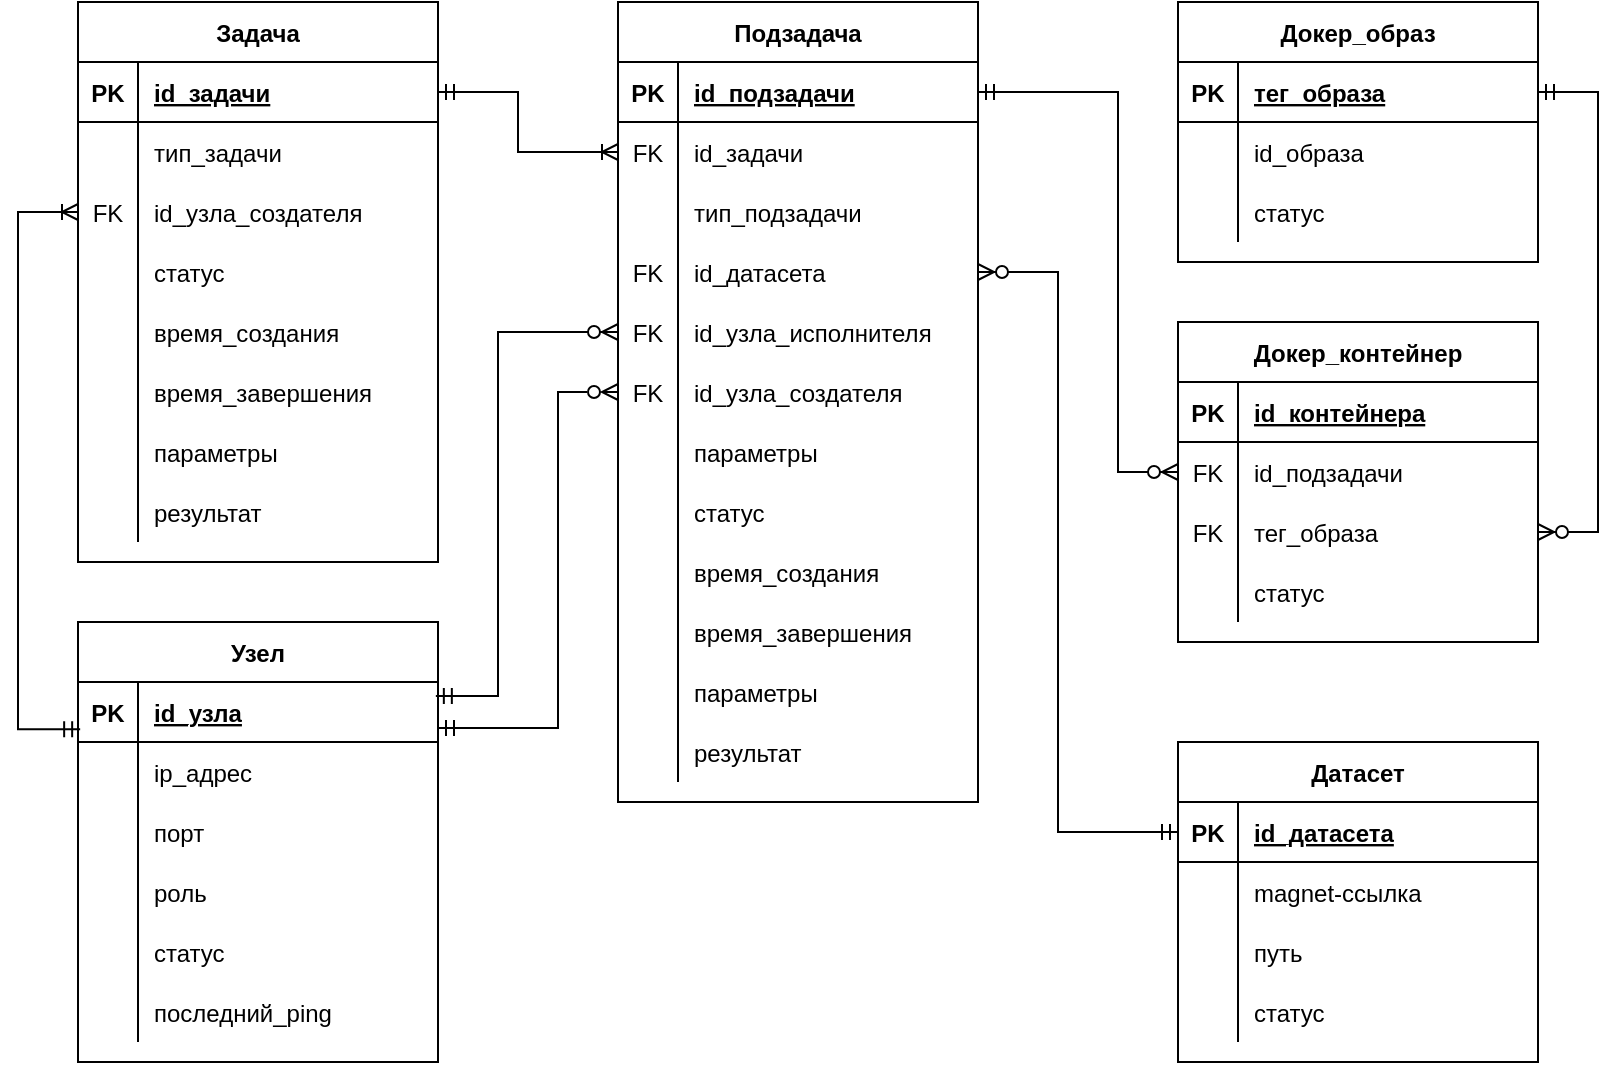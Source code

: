 <mxfile version="18.0.6" type="device"><diagram id="Etl2yePuDlM_IH69FK8l" name="Страница 1"><mxGraphModel dx="1422" dy="845" grid="1" gridSize="10" guides="1" tooltips="1" connect="1" arrows="1" fold="1" page="1" pageScale="1" pageWidth="1654" pageHeight="1169" math="0" shadow="0"><root><mxCell id="0"/><mxCell id="1" parent="0"/><mxCell id="RgbtaiSRuQxlP7nP5ENI-1" value="Узел" style="shape=table;startSize=30;container=1;collapsible=1;childLayout=tableLayout;fixedRows=1;rowLines=0;fontStyle=1;align=center;resizeLast=1;" parent="1" vertex="1"><mxGeometry x="480" y="590" width="180" height="220" as="geometry"/></mxCell><mxCell id="RgbtaiSRuQxlP7nP5ENI-2" value="" style="shape=tableRow;horizontal=0;startSize=0;swimlaneHead=0;swimlaneBody=0;fillColor=none;collapsible=0;dropTarget=0;points=[[0,0.5],[1,0.5]];portConstraint=eastwest;top=0;left=0;right=0;bottom=1;" parent="RgbtaiSRuQxlP7nP5ENI-1" vertex="1"><mxGeometry y="30" width="180" height="30" as="geometry"/></mxCell><mxCell id="RgbtaiSRuQxlP7nP5ENI-3" value="PK" style="shape=partialRectangle;connectable=0;fillColor=none;top=0;left=0;bottom=0;right=0;fontStyle=1;overflow=hidden;" parent="RgbtaiSRuQxlP7nP5ENI-2" vertex="1"><mxGeometry width="30" height="30" as="geometry"><mxRectangle width="30" height="30" as="alternateBounds"/></mxGeometry></mxCell><mxCell id="RgbtaiSRuQxlP7nP5ENI-4" value="id_узла" style="shape=partialRectangle;connectable=0;fillColor=none;top=0;left=0;bottom=0;right=0;align=left;spacingLeft=6;fontStyle=5;overflow=hidden;" parent="RgbtaiSRuQxlP7nP5ENI-2" vertex="1"><mxGeometry x="30" width="150" height="30" as="geometry"><mxRectangle width="150" height="30" as="alternateBounds"/></mxGeometry></mxCell><mxCell id="RgbtaiSRuQxlP7nP5ENI-5" value="" style="shape=tableRow;horizontal=0;startSize=0;swimlaneHead=0;swimlaneBody=0;fillColor=none;collapsible=0;dropTarget=0;points=[[0,0.5],[1,0.5]];portConstraint=eastwest;top=0;left=0;right=0;bottom=0;" parent="RgbtaiSRuQxlP7nP5ENI-1" vertex="1"><mxGeometry y="60" width="180" height="30" as="geometry"/></mxCell><mxCell id="RgbtaiSRuQxlP7nP5ENI-6" value="" style="shape=partialRectangle;connectable=0;fillColor=none;top=0;left=0;bottom=0;right=0;editable=1;overflow=hidden;" parent="RgbtaiSRuQxlP7nP5ENI-5" vertex="1"><mxGeometry width="30" height="30" as="geometry"><mxRectangle width="30" height="30" as="alternateBounds"/></mxGeometry></mxCell><mxCell id="RgbtaiSRuQxlP7nP5ENI-7" value="ip_адрес" style="shape=partialRectangle;connectable=0;fillColor=none;top=0;left=0;bottom=0;right=0;align=left;spacingLeft=6;overflow=hidden;" parent="RgbtaiSRuQxlP7nP5ENI-5" vertex="1"><mxGeometry x="30" width="150" height="30" as="geometry"><mxRectangle width="150" height="30" as="alternateBounds"/></mxGeometry></mxCell><mxCell id="zNVjyvvTTlFoxB76bScV-14" value="" style="shape=tableRow;horizontal=0;startSize=0;swimlaneHead=0;swimlaneBody=0;fillColor=none;collapsible=0;dropTarget=0;points=[[0,0.5],[1,0.5]];portConstraint=eastwest;top=0;left=0;right=0;bottom=0;" vertex="1" parent="RgbtaiSRuQxlP7nP5ENI-1"><mxGeometry y="90" width="180" height="30" as="geometry"/></mxCell><mxCell id="zNVjyvvTTlFoxB76bScV-15" value="" style="shape=partialRectangle;connectable=0;fillColor=none;top=0;left=0;bottom=0;right=0;editable=1;overflow=hidden;" vertex="1" parent="zNVjyvvTTlFoxB76bScV-14"><mxGeometry width="30" height="30" as="geometry"><mxRectangle width="30" height="30" as="alternateBounds"/></mxGeometry></mxCell><mxCell id="zNVjyvvTTlFoxB76bScV-16" value="порт" style="shape=partialRectangle;connectable=0;fillColor=none;top=0;left=0;bottom=0;right=0;align=left;spacingLeft=6;overflow=hidden;" vertex="1" parent="zNVjyvvTTlFoxB76bScV-14"><mxGeometry x="30" width="150" height="30" as="geometry"><mxRectangle width="150" height="30" as="alternateBounds"/></mxGeometry></mxCell><mxCell id="zNVjyvvTTlFoxB76bScV-17" value="" style="shape=tableRow;horizontal=0;startSize=0;swimlaneHead=0;swimlaneBody=0;fillColor=none;collapsible=0;dropTarget=0;points=[[0,0.5],[1,0.5]];portConstraint=eastwest;top=0;left=0;right=0;bottom=0;" vertex="1" parent="RgbtaiSRuQxlP7nP5ENI-1"><mxGeometry y="120" width="180" height="30" as="geometry"/></mxCell><mxCell id="zNVjyvvTTlFoxB76bScV-18" value="" style="shape=partialRectangle;connectable=0;fillColor=none;top=0;left=0;bottom=0;right=0;editable=1;overflow=hidden;" vertex="1" parent="zNVjyvvTTlFoxB76bScV-17"><mxGeometry width="30" height="30" as="geometry"><mxRectangle width="30" height="30" as="alternateBounds"/></mxGeometry></mxCell><mxCell id="zNVjyvvTTlFoxB76bScV-19" value="роль" style="shape=partialRectangle;connectable=0;fillColor=none;top=0;left=0;bottom=0;right=0;align=left;spacingLeft=6;overflow=hidden;" vertex="1" parent="zNVjyvvTTlFoxB76bScV-17"><mxGeometry x="30" width="150" height="30" as="geometry"><mxRectangle width="150" height="30" as="alternateBounds"/></mxGeometry></mxCell><mxCell id="RgbtaiSRuQxlP7nP5ENI-11" value="" style="shape=tableRow;horizontal=0;startSize=0;swimlaneHead=0;swimlaneBody=0;fillColor=none;collapsible=0;dropTarget=0;points=[[0,0.5],[1,0.5]];portConstraint=eastwest;top=0;left=0;right=0;bottom=0;" parent="RgbtaiSRuQxlP7nP5ENI-1" vertex="1"><mxGeometry y="150" width="180" height="30" as="geometry"/></mxCell><mxCell id="RgbtaiSRuQxlP7nP5ENI-12" value="" style="shape=partialRectangle;connectable=0;fillColor=none;top=0;left=0;bottom=0;right=0;editable=1;overflow=hidden;" parent="RgbtaiSRuQxlP7nP5ENI-11" vertex="1"><mxGeometry width="30" height="30" as="geometry"><mxRectangle width="30" height="30" as="alternateBounds"/></mxGeometry></mxCell><mxCell id="RgbtaiSRuQxlP7nP5ENI-13" value="статус" style="shape=partialRectangle;connectable=0;fillColor=none;top=0;left=0;bottom=0;right=0;align=left;spacingLeft=6;overflow=hidden;" parent="RgbtaiSRuQxlP7nP5ENI-11" vertex="1"><mxGeometry x="30" width="150" height="30" as="geometry"><mxRectangle width="150" height="30" as="alternateBounds"/></mxGeometry></mxCell><mxCell id="RgbtaiSRuQxlP7nP5ENI-8" value="" style="shape=tableRow;horizontal=0;startSize=0;swimlaneHead=0;swimlaneBody=0;fillColor=none;collapsible=0;dropTarget=0;points=[[0,0.5],[1,0.5]];portConstraint=eastwest;top=0;left=0;right=0;bottom=0;" parent="RgbtaiSRuQxlP7nP5ENI-1" vertex="1"><mxGeometry y="180" width="180" height="30" as="geometry"/></mxCell><mxCell id="RgbtaiSRuQxlP7nP5ENI-9" value="" style="shape=partialRectangle;connectable=0;fillColor=none;top=0;left=0;bottom=0;right=0;editable=1;overflow=hidden;" parent="RgbtaiSRuQxlP7nP5ENI-8" vertex="1"><mxGeometry width="30" height="30" as="geometry"><mxRectangle width="30" height="30" as="alternateBounds"/></mxGeometry></mxCell><mxCell id="RgbtaiSRuQxlP7nP5ENI-10" value="последний_ping" style="shape=partialRectangle;connectable=0;fillColor=none;top=0;left=0;bottom=0;right=0;align=left;spacingLeft=6;overflow=hidden;" parent="RgbtaiSRuQxlP7nP5ENI-8" vertex="1"><mxGeometry x="30" width="150" height="30" as="geometry"><mxRectangle width="150" height="30" as="alternateBounds"/></mxGeometry></mxCell><mxCell id="RgbtaiSRuQxlP7nP5ENI-14" value="Задача" style="shape=table;startSize=30;container=1;collapsible=1;childLayout=tableLayout;fixedRows=1;rowLines=0;fontStyle=1;align=center;resizeLast=1;" parent="1" vertex="1"><mxGeometry x="480" y="280" width="180" height="280" as="geometry"/></mxCell><mxCell id="RgbtaiSRuQxlP7nP5ENI-15" value="" style="shape=tableRow;horizontal=0;startSize=0;swimlaneHead=0;swimlaneBody=0;fillColor=none;collapsible=0;dropTarget=0;points=[[0,0.5],[1,0.5]];portConstraint=eastwest;top=0;left=0;right=0;bottom=1;" parent="RgbtaiSRuQxlP7nP5ENI-14" vertex="1"><mxGeometry y="30" width="180" height="30" as="geometry"/></mxCell><mxCell id="RgbtaiSRuQxlP7nP5ENI-16" value="PK" style="shape=partialRectangle;connectable=0;fillColor=none;top=0;left=0;bottom=0;right=0;fontStyle=1;overflow=hidden;" parent="RgbtaiSRuQxlP7nP5ENI-15" vertex="1"><mxGeometry width="30" height="30" as="geometry"><mxRectangle width="30" height="30" as="alternateBounds"/></mxGeometry></mxCell><mxCell id="RgbtaiSRuQxlP7nP5ENI-17" value="id_задачи" style="shape=partialRectangle;connectable=0;fillColor=none;top=0;left=0;bottom=0;right=0;align=left;spacingLeft=6;fontStyle=5;overflow=hidden;" parent="RgbtaiSRuQxlP7nP5ENI-15" vertex="1"><mxGeometry x="30" width="150" height="30" as="geometry"><mxRectangle width="150" height="30" as="alternateBounds"/></mxGeometry></mxCell><mxCell id="RgbtaiSRuQxlP7nP5ENI-18" value="" style="shape=tableRow;horizontal=0;startSize=0;swimlaneHead=0;swimlaneBody=0;fillColor=none;collapsible=0;dropTarget=0;points=[[0,0.5],[1,0.5]];portConstraint=eastwest;top=0;left=0;right=0;bottom=0;" parent="RgbtaiSRuQxlP7nP5ENI-14" vertex="1"><mxGeometry y="60" width="180" height="30" as="geometry"/></mxCell><mxCell id="RgbtaiSRuQxlP7nP5ENI-19" value="" style="shape=partialRectangle;connectable=0;fillColor=none;top=0;left=0;bottom=0;right=0;editable=1;overflow=hidden;" parent="RgbtaiSRuQxlP7nP5ENI-18" vertex="1"><mxGeometry width="30" height="30" as="geometry"><mxRectangle width="30" height="30" as="alternateBounds"/></mxGeometry></mxCell><mxCell id="RgbtaiSRuQxlP7nP5ENI-20" value="тип_задачи" style="shape=partialRectangle;connectable=0;fillColor=none;top=0;left=0;bottom=0;right=0;align=left;spacingLeft=6;overflow=hidden;fontStyle=0" parent="RgbtaiSRuQxlP7nP5ENI-18" vertex="1"><mxGeometry x="30" width="150" height="30" as="geometry"><mxRectangle width="150" height="30" as="alternateBounds"/></mxGeometry></mxCell><mxCell id="zNVjyvvTTlFoxB76bScV-40" value="" style="shape=tableRow;horizontal=0;startSize=0;swimlaneHead=0;swimlaneBody=0;fillColor=none;collapsible=0;dropTarget=0;points=[[0,0.5],[1,0.5]];portConstraint=eastwest;top=0;left=0;right=0;bottom=0;" vertex="1" parent="RgbtaiSRuQxlP7nP5ENI-14"><mxGeometry y="90" width="180" height="30" as="geometry"/></mxCell><mxCell id="zNVjyvvTTlFoxB76bScV-41" value="FK" style="shape=partialRectangle;connectable=0;fillColor=none;top=0;left=0;bottom=0;right=0;editable=1;overflow=hidden;" vertex="1" parent="zNVjyvvTTlFoxB76bScV-40"><mxGeometry width="30" height="30" as="geometry"><mxRectangle width="30" height="30" as="alternateBounds"/></mxGeometry></mxCell><mxCell id="zNVjyvvTTlFoxB76bScV-42" value="id_узла_создателя" style="shape=partialRectangle;connectable=0;fillColor=none;top=0;left=0;bottom=0;right=0;align=left;spacingLeft=6;overflow=hidden;" vertex="1" parent="zNVjyvvTTlFoxB76bScV-40"><mxGeometry x="30" width="150" height="30" as="geometry"><mxRectangle width="150" height="30" as="alternateBounds"/></mxGeometry></mxCell><mxCell id="RgbtaiSRuQxlP7nP5ENI-24" value="" style="shape=tableRow;horizontal=0;startSize=0;swimlaneHead=0;swimlaneBody=0;fillColor=none;collapsible=0;dropTarget=0;points=[[0,0.5],[1,0.5]];portConstraint=eastwest;top=0;left=0;right=0;bottom=0;" parent="RgbtaiSRuQxlP7nP5ENI-14" vertex="1"><mxGeometry y="120" width="180" height="30" as="geometry"/></mxCell><mxCell id="RgbtaiSRuQxlP7nP5ENI-25" value="" style="shape=partialRectangle;connectable=0;fillColor=none;top=0;left=0;bottom=0;right=0;editable=1;overflow=hidden;" parent="RgbtaiSRuQxlP7nP5ENI-24" vertex="1"><mxGeometry width="30" height="30" as="geometry"><mxRectangle width="30" height="30" as="alternateBounds"/></mxGeometry></mxCell><mxCell id="RgbtaiSRuQxlP7nP5ENI-26" value="статус" style="shape=partialRectangle;connectable=0;fillColor=none;top=0;left=0;bottom=0;right=0;align=left;spacingLeft=6;overflow=hidden;" parent="RgbtaiSRuQxlP7nP5ENI-24" vertex="1"><mxGeometry x="30" width="150" height="30" as="geometry"><mxRectangle width="150" height="30" as="alternateBounds"/></mxGeometry></mxCell><mxCell id="zNVjyvvTTlFoxB76bScV-47" value="" style="shape=tableRow;horizontal=0;startSize=0;swimlaneHead=0;swimlaneBody=0;fillColor=none;collapsible=0;dropTarget=0;points=[[0,0.5],[1,0.5]];portConstraint=eastwest;top=0;left=0;right=0;bottom=0;" vertex="1" parent="RgbtaiSRuQxlP7nP5ENI-14"><mxGeometry y="150" width="180" height="30" as="geometry"/></mxCell><mxCell id="zNVjyvvTTlFoxB76bScV-48" value="" style="shape=partialRectangle;connectable=0;fillColor=none;top=0;left=0;bottom=0;right=0;editable=1;overflow=hidden;" vertex="1" parent="zNVjyvvTTlFoxB76bScV-47"><mxGeometry width="30" height="30" as="geometry"><mxRectangle width="30" height="30" as="alternateBounds"/></mxGeometry></mxCell><mxCell id="zNVjyvvTTlFoxB76bScV-49" value="время_создания" style="shape=partialRectangle;connectable=0;fillColor=none;top=0;left=0;bottom=0;right=0;align=left;spacingLeft=6;overflow=hidden;" vertex="1" parent="zNVjyvvTTlFoxB76bScV-47"><mxGeometry x="30" width="150" height="30" as="geometry"><mxRectangle width="150" height="30" as="alternateBounds"/></mxGeometry></mxCell><mxCell id="zNVjyvvTTlFoxB76bScV-50" value="" style="shape=tableRow;horizontal=0;startSize=0;swimlaneHead=0;swimlaneBody=0;fillColor=none;collapsible=0;dropTarget=0;points=[[0,0.5],[1,0.5]];portConstraint=eastwest;top=0;left=0;right=0;bottom=0;" vertex="1" parent="RgbtaiSRuQxlP7nP5ENI-14"><mxGeometry y="180" width="180" height="30" as="geometry"/></mxCell><mxCell id="zNVjyvvTTlFoxB76bScV-51" value="" style="shape=partialRectangle;connectable=0;fillColor=none;top=0;left=0;bottom=0;right=0;editable=1;overflow=hidden;" vertex="1" parent="zNVjyvvTTlFoxB76bScV-50"><mxGeometry width="30" height="30" as="geometry"><mxRectangle width="30" height="30" as="alternateBounds"/></mxGeometry></mxCell><mxCell id="zNVjyvvTTlFoxB76bScV-52" value="время_завершения" style="shape=partialRectangle;connectable=0;fillColor=none;top=0;left=0;bottom=0;right=0;align=left;spacingLeft=6;overflow=hidden;" vertex="1" parent="zNVjyvvTTlFoxB76bScV-50"><mxGeometry x="30" width="150" height="30" as="geometry"><mxRectangle width="150" height="30" as="alternateBounds"/></mxGeometry></mxCell><mxCell id="RgbtaiSRuQxlP7nP5ENI-21" value="" style="shape=tableRow;horizontal=0;startSize=0;swimlaneHead=0;swimlaneBody=0;fillColor=none;collapsible=0;dropTarget=0;points=[[0,0.5],[1,0.5]];portConstraint=eastwest;top=0;left=0;right=0;bottom=0;" parent="RgbtaiSRuQxlP7nP5ENI-14" vertex="1"><mxGeometry y="210" width="180" height="30" as="geometry"/></mxCell><mxCell id="RgbtaiSRuQxlP7nP5ENI-22" value="" style="shape=partialRectangle;connectable=0;fillColor=none;top=0;left=0;bottom=0;right=0;editable=1;overflow=hidden;" parent="RgbtaiSRuQxlP7nP5ENI-21" vertex="1"><mxGeometry width="30" height="30" as="geometry"><mxRectangle width="30" height="30" as="alternateBounds"/></mxGeometry></mxCell><mxCell id="RgbtaiSRuQxlP7nP5ENI-23" value="параметры" style="shape=partialRectangle;connectable=0;fillColor=none;top=0;left=0;bottom=0;right=0;align=left;spacingLeft=6;overflow=hidden;" parent="RgbtaiSRuQxlP7nP5ENI-21" vertex="1"><mxGeometry x="30" width="150" height="30" as="geometry"><mxRectangle width="150" height="30" as="alternateBounds"/></mxGeometry></mxCell><mxCell id="zNVjyvvTTlFoxB76bScV-44" value="" style="shape=tableRow;horizontal=0;startSize=0;swimlaneHead=0;swimlaneBody=0;fillColor=none;collapsible=0;dropTarget=0;points=[[0,0.5],[1,0.5]];portConstraint=eastwest;top=0;left=0;right=0;bottom=0;" vertex="1" parent="RgbtaiSRuQxlP7nP5ENI-14"><mxGeometry y="240" width="180" height="30" as="geometry"/></mxCell><mxCell id="zNVjyvvTTlFoxB76bScV-45" value="" style="shape=partialRectangle;connectable=0;fillColor=none;top=0;left=0;bottom=0;right=0;editable=1;overflow=hidden;" vertex="1" parent="zNVjyvvTTlFoxB76bScV-44"><mxGeometry width="30" height="30" as="geometry"><mxRectangle width="30" height="30" as="alternateBounds"/></mxGeometry></mxCell><mxCell id="zNVjyvvTTlFoxB76bScV-46" value="результат" style="shape=partialRectangle;connectable=0;fillColor=none;top=0;left=0;bottom=0;right=0;align=left;spacingLeft=6;overflow=hidden;" vertex="1" parent="zNVjyvvTTlFoxB76bScV-44"><mxGeometry x="30" width="150" height="30" as="geometry"><mxRectangle width="150" height="30" as="alternateBounds"/></mxGeometry></mxCell><mxCell id="RgbtaiSRuQxlP7nP5ENI-27" value="Подзадача" style="shape=table;startSize=30;container=1;collapsible=1;childLayout=tableLayout;fixedRows=1;rowLines=0;fontStyle=1;align=center;resizeLast=1;" parent="1" vertex="1"><mxGeometry x="750" y="280" width="180" height="400" as="geometry"/></mxCell><mxCell id="RgbtaiSRuQxlP7nP5ENI-28" value="" style="shape=tableRow;horizontal=0;startSize=0;swimlaneHead=0;swimlaneBody=0;fillColor=none;collapsible=0;dropTarget=0;points=[[0,0.5],[1,0.5]];portConstraint=eastwest;top=0;left=0;right=0;bottom=1;" parent="RgbtaiSRuQxlP7nP5ENI-27" vertex="1"><mxGeometry y="30" width="180" height="30" as="geometry"/></mxCell><mxCell id="RgbtaiSRuQxlP7nP5ENI-29" value="PK" style="shape=partialRectangle;connectable=0;fillColor=none;top=0;left=0;bottom=0;right=0;fontStyle=1;overflow=hidden;" parent="RgbtaiSRuQxlP7nP5ENI-28" vertex="1"><mxGeometry width="30" height="30" as="geometry"><mxRectangle width="30" height="30" as="alternateBounds"/></mxGeometry></mxCell><mxCell id="RgbtaiSRuQxlP7nP5ENI-30" value="id_подзадачи" style="shape=partialRectangle;connectable=0;fillColor=none;top=0;left=0;bottom=0;right=0;align=left;spacingLeft=6;fontStyle=5;overflow=hidden;" parent="RgbtaiSRuQxlP7nP5ENI-28" vertex="1"><mxGeometry x="30" width="150" height="30" as="geometry"><mxRectangle width="150" height="30" as="alternateBounds"/></mxGeometry></mxCell><mxCell id="RgbtaiSRuQxlP7nP5ENI-31" value="" style="shape=tableRow;horizontal=0;startSize=0;swimlaneHead=0;swimlaneBody=0;fillColor=none;collapsible=0;dropTarget=0;points=[[0,0.5],[1,0.5]];portConstraint=eastwest;top=0;left=0;right=0;bottom=0;" parent="RgbtaiSRuQxlP7nP5ENI-27" vertex="1"><mxGeometry y="60" width="180" height="30" as="geometry"/></mxCell><mxCell id="RgbtaiSRuQxlP7nP5ENI-32" value="FK" style="shape=partialRectangle;connectable=0;fillColor=none;top=0;left=0;bottom=0;right=0;editable=1;overflow=hidden;" parent="RgbtaiSRuQxlP7nP5ENI-31" vertex="1"><mxGeometry width="30" height="30" as="geometry"><mxRectangle width="30" height="30" as="alternateBounds"/></mxGeometry></mxCell><mxCell id="RgbtaiSRuQxlP7nP5ENI-33" value="id_задачи" style="shape=partialRectangle;connectable=0;fillColor=none;top=0;left=0;bottom=0;right=0;align=left;spacingLeft=6;overflow=hidden;" parent="RgbtaiSRuQxlP7nP5ENI-31" vertex="1"><mxGeometry x="30" width="150" height="30" as="geometry"><mxRectangle width="150" height="30" as="alternateBounds"/></mxGeometry></mxCell><mxCell id="RgbtaiSRuQxlP7nP5ENI-104" value="" style="shape=tableRow;horizontal=0;startSize=0;swimlaneHead=0;swimlaneBody=0;fillColor=none;collapsible=0;dropTarget=0;points=[[0,0.5],[1,0.5]];portConstraint=eastwest;top=0;left=0;right=0;bottom=0;" parent="RgbtaiSRuQxlP7nP5ENI-27" vertex="1"><mxGeometry y="90" width="180" height="30" as="geometry"/></mxCell><mxCell id="RgbtaiSRuQxlP7nP5ENI-105" value="" style="shape=partialRectangle;connectable=0;fillColor=none;top=0;left=0;bottom=0;right=0;editable=1;overflow=hidden;" parent="RgbtaiSRuQxlP7nP5ENI-104" vertex="1"><mxGeometry width="30" height="30" as="geometry"><mxRectangle width="30" height="30" as="alternateBounds"/></mxGeometry></mxCell><mxCell id="RgbtaiSRuQxlP7nP5ENI-106" value="тип_подзадачи" style="shape=partialRectangle;connectable=0;fillColor=none;top=0;left=0;bottom=0;right=0;align=left;spacingLeft=6;overflow=hidden;" parent="RgbtaiSRuQxlP7nP5ENI-104" vertex="1"><mxGeometry x="30" width="150" height="30" as="geometry"><mxRectangle width="150" height="30" as="alternateBounds"/></mxGeometry></mxCell><mxCell id="zNVjyvvTTlFoxB76bScV-36" value="" style="shape=tableRow;horizontal=0;startSize=0;swimlaneHead=0;swimlaneBody=0;fillColor=none;collapsible=0;dropTarget=0;points=[[0,0.5],[1,0.5]];portConstraint=eastwest;top=0;left=0;right=0;bottom=0;" vertex="1" parent="RgbtaiSRuQxlP7nP5ENI-27"><mxGeometry y="120" width="180" height="30" as="geometry"/></mxCell><mxCell id="zNVjyvvTTlFoxB76bScV-37" value="FK" style="shape=partialRectangle;connectable=0;fillColor=none;top=0;left=0;bottom=0;right=0;editable=1;overflow=hidden;" vertex="1" parent="zNVjyvvTTlFoxB76bScV-36"><mxGeometry width="30" height="30" as="geometry"><mxRectangle width="30" height="30" as="alternateBounds"/></mxGeometry></mxCell><mxCell id="zNVjyvvTTlFoxB76bScV-38" value="id_датасета" style="shape=partialRectangle;connectable=0;fillColor=none;top=0;left=0;bottom=0;right=0;align=left;spacingLeft=6;overflow=hidden;" vertex="1" parent="zNVjyvvTTlFoxB76bScV-36"><mxGeometry x="30" width="150" height="30" as="geometry"><mxRectangle width="150" height="30" as="alternateBounds"/></mxGeometry></mxCell><mxCell id="RgbtaiSRuQxlP7nP5ENI-34" value="" style="shape=tableRow;horizontal=0;startSize=0;swimlaneHead=0;swimlaneBody=0;fillColor=none;collapsible=0;dropTarget=0;points=[[0,0.5],[1,0.5]];portConstraint=eastwest;top=0;left=0;right=0;bottom=0;" parent="RgbtaiSRuQxlP7nP5ENI-27" vertex="1"><mxGeometry y="150" width="180" height="30" as="geometry"/></mxCell><mxCell id="RgbtaiSRuQxlP7nP5ENI-35" value="FK" style="shape=partialRectangle;connectable=0;fillColor=none;top=0;left=0;bottom=0;right=0;editable=1;overflow=hidden;" parent="RgbtaiSRuQxlP7nP5ENI-34" vertex="1"><mxGeometry width="30" height="30" as="geometry"><mxRectangle width="30" height="30" as="alternateBounds"/></mxGeometry></mxCell><mxCell id="RgbtaiSRuQxlP7nP5ENI-36" value="id_узла_исполнителя" style="shape=partialRectangle;connectable=0;fillColor=none;top=0;left=0;bottom=0;right=0;align=left;spacingLeft=6;overflow=hidden;" parent="RgbtaiSRuQxlP7nP5ENI-34" vertex="1"><mxGeometry x="30" width="150" height="30" as="geometry"><mxRectangle width="150" height="30" as="alternateBounds"/></mxGeometry></mxCell><mxCell id="zNVjyvvTTlFoxB76bScV-20" value="" style="shape=tableRow;horizontal=0;startSize=0;swimlaneHead=0;swimlaneBody=0;fillColor=none;collapsible=0;dropTarget=0;points=[[0,0.5],[1,0.5]];portConstraint=eastwest;top=0;left=0;right=0;bottom=0;" vertex="1" parent="RgbtaiSRuQxlP7nP5ENI-27"><mxGeometry y="180" width="180" height="30" as="geometry"/></mxCell><mxCell id="zNVjyvvTTlFoxB76bScV-21" value="FK" style="shape=partialRectangle;connectable=0;fillColor=none;top=0;left=0;bottom=0;right=0;editable=1;overflow=hidden;" vertex="1" parent="zNVjyvvTTlFoxB76bScV-20"><mxGeometry width="30" height="30" as="geometry"><mxRectangle width="30" height="30" as="alternateBounds"/></mxGeometry></mxCell><mxCell id="zNVjyvvTTlFoxB76bScV-22" value="id_узла_создателя" style="shape=partialRectangle;connectable=0;fillColor=none;top=0;left=0;bottom=0;right=0;align=left;spacingLeft=6;overflow=hidden;" vertex="1" parent="zNVjyvvTTlFoxB76bScV-20"><mxGeometry x="30" width="150" height="30" as="geometry"><mxRectangle width="150" height="30" as="alternateBounds"/></mxGeometry></mxCell><mxCell id="RgbtaiSRuQxlP7nP5ENI-37" value="" style="shape=tableRow;horizontal=0;startSize=0;swimlaneHead=0;swimlaneBody=0;fillColor=none;collapsible=0;dropTarget=0;points=[[0,0.5],[1,0.5]];portConstraint=eastwest;top=0;left=0;right=0;bottom=0;" parent="RgbtaiSRuQxlP7nP5ENI-27" vertex="1"><mxGeometry y="210" width="180" height="30" as="geometry"/></mxCell><mxCell id="RgbtaiSRuQxlP7nP5ENI-38" value="" style="shape=partialRectangle;connectable=0;fillColor=none;top=0;left=0;bottom=0;right=0;editable=1;overflow=hidden;" parent="RgbtaiSRuQxlP7nP5ENI-37" vertex="1"><mxGeometry width="30" height="30" as="geometry"><mxRectangle width="30" height="30" as="alternateBounds"/></mxGeometry></mxCell><mxCell id="RgbtaiSRuQxlP7nP5ENI-39" value="параметры" style="shape=partialRectangle;connectable=0;fillColor=none;top=0;left=0;bottom=0;right=0;align=left;spacingLeft=6;overflow=hidden;" parent="RgbtaiSRuQxlP7nP5ENI-37" vertex="1"><mxGeometry x="30" width="150" height="30" as="geometry"><mxRectangle width="150" height="30" as="alternateBounds"/></mxGeometry></mxCell><mxCell id="RgbtaiSRuQxlP7nP5ENI-40" value="" style="shape=tableRow;horizontal=0;startSize=0;swimlaneHead=0;swimlaneBody=0;fillColor=none;collapsible=0;dropTarget=0;points=[[0,0.5],[1,0.5]];portConstraint=eastwest;top=0;left=0;right=0;bottom=0;" parent="RgbtaiSRuQxlP7nP5ENI-27" vertex="1"><mxGeometry y="240" width="180" height="30" as="geometry"/></mxCell><mxCell id="RgbtaiSRuQxlP7nP5ENI-41" value="" style="shape=partialRectangle;connectable=0;fillColor=none;top=0;left=0;bottom=0;right=0;editable=1;overflow=hidden;" parent="RgbtaiSRuQxlP7nP5ENI-40" vertex="1"><mxGeometry width="30" height="30" as="geometry"><mxRectangle width="30" height="30" as="alternateBounds"/></mxGeometry></mxCell><mxCell id="RgbtaiSRuQxlP7nP5ENI-42" value="статус" style="shape=partialRectangle;connectable=0;fillColor=none;top=0;left=0;bottom=0;right=0;align=left;spacingLeft=6;overflow=hidden;" parent="RgbtaiSRuQxlP7nP5ENI-40" vertex="1"><mxGeometry x="30" width="150" height="30" as="geometry"><mxRectangle width="150" height="30" as="alternateBounds"/></mxGeometry></mxCell><mxCell id="zNVjyvvTTlFoxB76bScV-23" value="" style="shape=tableRow;horizontal=0;startSize=0;swimlaneHead=0;swimlaneBody=0;fillColor=none;collapsible=0;dropTarget=0;points=[[0,0.5],[1,0.5]];portConstraint=eastwest;top=0;left=0;right=0;bottom=0;" vertex="1" parent="RgbtaiSRuQxlP7nP5ENI-27"><mxGeometry y="270" width="180" height="30" as="geometry"/></mxCell><mxCell id="zNVjyvvTTlFoxB76bScV-24" value="" style="shape=partialRectangle;connectable=0;fillColor=none;top=0;left=0;bottom=0;right=0;editable=1;overflow=hidden;" vertex="1" parent="zNVjyvvTTlFoxB76bScV-23"><mxGeometry width="30" height="30" as="geometry"><mxRectangle width="30" height="30" as="alternateBounds"/></mxGeometry></mxCell><mxCell id="zNVjyvvTTlFoxB76bScV-25" value="время_создания" style="shape=partialRectangle;connectable=0;fillColor=none;top=0;left=0;bottom=0;right=0;align=left;spacingLeft=6;overflow=hidden;" vertex="1" parent="zNVjyvvTTlFoxB76bScV-23"><mxGeometry x="30" width="150" height="30" as="geometry"><mxRectangle width="150" height="30" as="alternateBounds"/></mxGeometry></mxCell><mxCell id="zNVjyvvTTlFoxB76bScV-26" value="" style="shape=tableRow;horizontal=0;startSize=0;swimlaneHead=0;swimlaneBody=0;fillColor=none;collapsible=0;dropTarget=0;points=[[0,0.5],[1,0.5]];portConstraint=eastwest;top=0;left=0;right=0;bottom=0;" vertex="1" parent="RgbtaiSRuQxlP7nP5ENI-27"><mxGeometry y="300" width="180" height="30" as="geometry"/></mxCell><mxCell id="zNVjyvvTTlFoxB76bScV-27" value="" style="shape=partialRectangle;connectable=0;fillColor=none;top=0;left=0;bottom=0;right=0;editable=1;overflow=hidden;" vertex="1" parent="zNVjyvvTTlFoxB76bScV-26"><mxGeometry width="30" height="30" as="geometry"><mxRectangle width="30" height="30" as="alternateBounds"/></mxGeometry></mxCell><mxCell id="zNVjyvvTTlFoxB76bScV-28" value="время_завершения" style="shape=partialRectangle;connectable=0;fillColor=none;top=0;left=0;bottom=0;right=0;align=left;spacingLeft=6;overflow=hidden;" vertex="1" parent="zNVjyvvTTlFoxB76bScV-26"><mxGeometry x="30" width="150" height="30" as="geometry"><mxRectangle width="150" height="30" as="alternateBounds"/></mxGeometry></mxCell><mxCell id="zNVjyvvTTlFoxB76bScV-29" value="" style="shape=tableRow;horizontal=0;startSize=0;swimlaneHead=0;swimlaneBody=0;fillColor=none;collapsible=0;dropTarget=0;points=[[0,0.5],[1,0.5]];portConstraint=eastwest;top=0;left=0;right=0;bottom=0;" vertex="1" parent="RgbtaiSRuQxlP7nP5ENI-27"><mxGeometry y="330" width="180" height="30" as="geometry"/></mxCell><mxCell id="zNVjyvvTTlFoxB76bScV-30" value="" style="shape=partialRectangle;connectable=0;fillColor=none;top=0;left=0;bottom=0;right=0;editable=1;overflow=hidden;" vertex="1" parent="zNVjyvvTTlFoxB76bScV-29"><mxGeometry width="30" height="30" as="geometry"><mxRectangle width="30" height="30" as="alternateBounds"/></mxGeometry></mxCell><mxCell id="zNVjyvvTTlFoxB76bScV-31" value="параметры" style="shape=partialRectangle;connectable=0;fillColor=none;top=0;left=0;bottom=0;right=0;align=left;spacingLeft=6;overflow=hidden;" vertex="1" parent="zNVjyvvTTlFoxB76bScV-29"><mxGeometry x="30" width="150" height="30" as="geometry"><mxRectangle width="150" height="30" as="alternateBounds"/></mxGeometry></mxCell><mxCell id="zNVjyvvTTlFoxB76bScV-32" value="" style="shape=tableRow;horizontal=0;startSize=0;swimlaneHead=0;swimlaneBody=0;fillColor=none;collapsible=0;dropTarget=0;points=[[0,0.5],[1,0.5]];portConstraint=eastwest;top=0;left=0;right=0;bottom=0;" vertex="1" parent="RgbtaiSRuQxlP7nP5ENI-27"><mxGeometry y="360" width="180" height="30" as="geometry"/></mxCell><mxCell id="zNVjyvvTTlFoxB76bScV-33" value="" style="shape=partialRectangle;connectable=0;fillColor=none;top=0;left=0;bottom=0;right=0;editable=1;overflow=hidden;" vertex="1" parent="zNVjyvvTTlFoxB76bScV-32"><mxGeometry width="30" height="30" as="geometry"><mxRectangle width="30" height="30" as="alternateBounds"/></mxGeometry></mxCell><mxCell id="zNVjyvvTTlFoxB76bScV-34" value="результат" style="shape=partialRectangle;connectable=0;fillColor=none;top=0;left=0;bottom=0;right=0;align=left;spacingLeft=6;overflow=hidden;" vertex="1" parent="zNVjyvvTTlFoxB76bScV-32"><mxGeometry x="30" width="150" height="30" as="geometry"><mxRectangle width="150" height="30" as="alternateBounds"/></mxGeometry></mxCell><mxCell id="93fPNKUU3xLayx4v7FGp-1" value="" style="edgeStyle=elbowEdgeStyle;fontSize=12;html=1;endArrow=ERoneToMany;startArrow=ERmandOne;rounded=0;entryX=0;entryY=0.5;entryDx=0;entryDy=0;exitX=1;exitY=0.5;exitDx=0;exitDy=0;" parent="1" source="RgbtaiSRuQxlP7nP5ENI-15" target="RgbtaiSRuQxlP7nP5ENI-31" edge="1"><mxGeometry width="100" height="100" relative="1" as="geometry"><mxPoint x="1110" y="600" as="sourcePoint"/><mxPoint x="1210" y="500" as="targetPoint"/><Array as="points"><mxPoint x="700" y="340"/><mxPoint x="720" y="340"/><mxPoint x="720" y="355"/><mxPoint x="460" y="550"/><mxPoint x="470" y="500"/></Array></mxGeometry></mxCell><mxCell id="93fPNKUU3xLayx4v7FGp-9" value="" style="edgeStyle=elbowEdgeStyle;fontSize=12;html=1;endArrow=ERzeroToMany;startArrow=ERmandOne;rounded=0;entryX=0;entryY=0.5;entryDx=0;entryDy=0;exitX=0.994;exitY=0.233;exitDx=0;exitDy=0;exitPerimeter=0;" parent="1" source="RgbtaiSRuQxlP7nP5ENI-2" target="RgbtaiSRuQxlP7nP5ENI-34" edge="1"><mxGeometry width="100" height="100" relative="1" as="geometry"><mxPoint x="680" y="630" as="sourcePoint"/><mxPoint x="1150" y="590" as="targetPoint"/><Array as="points"><mxPoint x="690" y="520"/><mxPoint x="700" y="530"/><mxPoint x="710" y="550"/><mxPoint x="470" y="880"/><mxPoint x="470" y="880"/><mxPoint x="470" y="810"/></Array></mxGeometry></mxCell><mxCell id="zNVjyvvTTlFoxB76bScV-1" value="Датасет" style="shape=table;startSize=30;container=1;collapsible=1;childLayout=tableLayout;fixedRows=1;rowLines=0;fontStyle=1;align=center;resizeLast=1;" vertex="1" parent="1"><mxGeometry x="1030" y="650" width="180" height="160" as="geometry"/></mxCell><mxCell id="zNVjyvvTTlFoxB76bScV-2" value="" style="shape=tableRow;horizontal=0;startSize=0;swimlaneHead=0;swimlaneBody=0;fillColor=none;collapsible=0;dropTarget=0;points=[[0,0.5],[1,0.5]];portConstraint=eastwest;top=0;left=0;right=0;bottom=1;" vertex="1" parent="zNVjyvvTTlFoxB76bScV-1"><mxGeometry y="30" width="180" height="30" as="geometry"/></mxCell><mxCell id="zNVjyvvTTlFoxB76bScV-3" value="PK" style="shape=partialRectangle;connectable=0;fillColor=none;top=0;left=0;bottom=0;right=0;fontStyle=1;overflow=hidden;" vertex="1" parent="zNVjyvvTTlFoxB76bScV-2"><mxGeometry width="30" height="30" as="geometry"><mxRectangle width="30" height="30" as="alternateBounds"/></mxGeometry></mxCell><mxCell id="zNVjyvvTTlFoxB76bScV-4" value="id_датасета" style="shape=partialRectangle;connectable=0;fillColor=none;top=0;left=0;bottom=0;right=0;align=left;spacingLeft=6;fontStyle=5;overflow=hidden;" vertex="1" parent="zNVjyvvTTlFoxB76bScV-2"><mxGeometry x="30" width="150" height="30" as="geometry"><mxRectangle width="150" height="30" as="alternateBounds"/></mxGeometry></mxCell><mxCell id="zNVjyvvTTlFoxB76bScV-5" value="" style="shape=tableRow;horizontal=0;startSize=0;swimlaneHead=0;swimlaneBody=0;fillColor=none;collapsible=0;dropTarget=0;points=[[0,0.5],[1,0.5]];portConstraint=eastwest;top=0;left=0;right=0;bottom=0;" vertex="1" parent="zNVjyvvTTlFoxB76bScV-1"><mxGeometry y="60" width="180" height="30" as="geometry"/></mxCell><mxCell id="zNVjyvvTTlFoxB76bScV-6" value="" style="shape=partialRectangle;connectable=0;fillColor=none;top=0;left=0;bottom=0;right=0;editable=1;overflow=hidden;" vertex="1" parent="zNVjyvvTTlFoxB76bScV-5"><mxGeometry width="30" height="30" as="geometry"><mxRectangle width="30" height="30" as="alternateBounds"/></mxGeometry></mxCell><mxCell id="zNVjyvvTTlFoxB76bScV-7" value="magnet-ссылка" style="shape=partialRectangle;connectable=0;fillColor=none;top=0;left=0;bottom=0;right=0;align=left;spacingLeft=6;overflow=hidden;fontStyle=0" vertex="1" parent="zNVjyvvTTlFoxB76bScV-5"><mxGeometry x="30" width="150" height="30" as="geometry"><mxRectangle width="150" height="30" as="alternateBounds"/></mxGeometry></mxCell><mxCell id="zNVjyvvTTlFoxB76bScV-8" value="" style="shape=tableRow;horizontal=0;startSize=0;swimlaneHead=0;swimlaneBody=0;fillColor=none;collapsible=0;dropTarget=0;points=[[0,0.5],[1,0.5]];portConstraint=eastwest;top=0;left=0;right=0;bottom=0;" vertex="1" parent="zNVjyvvTTlFoxB76bScV-1"><mxGeometry y="90" width="180" height="30" as="geometry"/></mxCell><mxCell id="zNVjyvvTTlFoxB76bScV-9" value="" style="shape=partialRectangle;connectable=0;fillColor=none;top=0;left=0;bottom=0;right=0;editable=1;overflow=hidden;" vertex="1" parent="zNVjyvvTTlFoxB76bScV-8"><mxGeometry width="30" height="30" as="geometry"><mxRectangle width="30" height="30" as="alternateBounds"/></mxGeometry></mxCell><mxCell id="zNVjyvvTTlFoxB76bScV-10" value="путь" style="shape=partialRectangle;connectable=0;fillColor=none;top=0;left=0;bottom=0;right=0;align=left;spacingLeft=6;overflow=hidden;" vertex="1" parent="zNVjyvvTTlFoxB76bScV-8"><mxGeometry x="30" width="150" height="30" as="geometry"><mxRectangle width="150" height="30" as="alternateBounds"/></mxGeometry></mxCell><mxCell id="zNVjyvvTTlFoxB76bScV-11" value="" style="shape=tableRow;horizontal=0;startSize=0;swimlaneHead=0;swimlaneBody=0;fillColor=none;collapsible=0;dropTarget=0;points=[[0,0.5],[1,0.5]];portConstraint=eastwest;top=0;left=0;right=0;bottom=0;" vertex="1" parent="zNVjyvvTTlFoxB76bScV-1"><mxGeometry y="120" width="180" height="30" as="geometry"/></mxCell><mxCell id="zNVjyvvTTlFoxB76bScV-12" value="" style="shape=partialRectangle;connectable=0;fillColor=none;top=0;left=0;bottom=0;right=0;editable=1;overflow=hidden;" vertex="1" parent="zNVjyvvTTlFoxB76bScV-11"><mxGeometry width="30" height="30" as="geometry"><mxRectangle width="30" height="30" as="alternateBounds"/></mxGeometry></mxCell><mxCell id="zNVjyvvTTlFoxB76bScV-13" value="статус" style="shape=partialRectangle;connectable=0;fillColor=none;top=0;left=0;bottom=0;right=0;align=left;spacingLeft=6;overflow=hidden;" vertex="1" parent="zNVjyvvTTlFoxB76bScV-11"><mxGeometry x="30" width="150" height="30" as="geometry"><mxRectangle width="150" height="30" as="alternateBounds"/></mxGeometry></mxCell><mxCell id="zNVjyvvTTlFoxB76bScV-35" value="" style="edgeStyle=elbowEdgeStyle;fontSize=12;html=1;endArrow=ERzeroToMany;startArrow=ERmandOne;rounded=0;entryX=0;entryY=0.5;entryDx=0;entryDy=0;endFill=0;exitX=1;exitY=0.767;exitDx=0;exitDy=0;exitPerimeter=0;" edge="1" parent="1" source="RgbtaiSRuQxlP7nP5ENI-2" target="zNVjyvvTTlFoxB76bScV-20"><mxGeometry width="100" height="100" relative="1" as="geometry"><mxPoint x="680" y="640" as="sourcePoint"/><mxPoint x="510" y="730" as="targetPoint"/><Array as="points"><mxPoint x="720" y="530"/><mxPoint x="730" y="560"/><mxPoint x="480" y="890"/><mxPoint x="480" y="890"/><mxPoint x="480" y="820"/></Array></mxGeometry></mxCell><mxCell id="zNVjyvvTTlFoxB76bScV-39" value="" style="edgeStyle=elbowEdgeStyle;fontSize=12;html=1;endArrow=ERzeroToMany;startArrow=ERmandOne;rounded=0;entryX=1;entryY=0.5;entryDx=0;entryDy=0;exitX=0;exitY=0.5;exitDx=0;exitDy=0;" edge="1" parent="1" source="zNVjyvvTTlFoxB76bScV-2" target="zNVjyvvTTlFoxB76bScV-36"><mxGeometry width="100" height="100" relative="1" as="geometry"><mxPoint x="320" y="720" as="sourcePoint"/><mxPoint x="510" y="760" as="targetPoint"/><Array as="points"><mxPoint x="970" y="580"/><mxPoint x="400" y="710"/><mxPoint x="480" y="890"/><mxPoint x="480" y="890"/><mxPoint x="480" y="820"/></Array></mxGeometry></mxCell><mxCell id="zNVjyvvTTlFoxB76bScV-43" value="" style="edgeStyle=elbowEdgeStyle;fontSize=12;html=1;endArrow=ERoneToMany;startArrow=ERmandOne;rounded=0;entryX=0;entryY=0.5;entryDx=0;entryDy=0;exitX=0.006;exitY=0.787;exitDx=0;exitDy=0;exitPerimeter=0;" edge="1" parent="1" source="RgbtaiSRuQxlP7nP5ENI-2" target="zNVjyvvTTlFoxB76bScV-40"><mxGeometry width="100" height="100" relative="1" as="geometry"><mxPoint x="480" y="1080" as="sourcePoint"/><mxPoint x="490" y="670" as="targetPoint"/><Array as="points"><mxPoint x="450" y="530"/><mxPoint x="460" y="540"/><mxPoint x="440" y="600"/><mxPoint x="450" y="560"/><mxPoint x="460" y="510"/></Array></mxGeometry></mxCell><mxCell id="zNVjyvvTTlFoxB76bScV-53" value="Докер_образ" style="shape=table;startSize=30;container=1;collapsible=1;childLayout=tableLayout;fixedRows=1;rowLines=0;fontStyle=1;align=center;resizeLast=1;" vertex="1" parent="1"><mxGeometry x="1030" y="280" width="180" height="130" as="geometry"/></mxCell><mxCell id="zNVjyvvTTlFoxB76bScV-54" value="" style="shape=tableRow;horizontal=0;startSize=0;swimlaneHead=0;swimlaneBody=0;fillColor=none;collapsible=0;dropTarget=0;points=[[0,0.5],[1,0.5]];portConstraint=eastwest;top=0;left=0;right=0;bottom=1;" vertex="1" parent="zNVjyvvTTlFoxB76bScV-53"><mxGeometry y="30" width="180" height="30" as="geometry"/></mxCell><mxCell id="zNVjyvvTTlFoxB76bScV-55" value="PK" style="shape=partialRectangle;connectable=0;fillColor=none;top=0;left=0;bottom=0;right=0;fontStyle=1;overflow=hidden;" vertex="1" parent="zNVjyvvTTlFoxB76bScV-54"><mxGeometry width="30" height="30" as="geometry"><mxRectangle width="30" height="30" as="alternateBounds"/></mxGeometry></mxCell><mxCell id="zNVjyvvTTlFoxB76bScV-56" value="тег_образа" style="shape=partialRectangle;connectable=0;fillColor=none;top=0;left=0;bottom=0;right=0;align=left;spacingLeft=6;fontStyle=5;overflow=hidden;" vertex="1" parent="zNVjyvvTTlFoxB76bScV-54"><mxGeometry x="30" width="150" height="30" as="geometry"><mxRectangle width="150" height="30" as="alternateBounds"/></mxGeometry></mxCell><mxCell id="zNVjyvvTTlFoxB76bScV-57" value="" style="shape=tableRow;horizontal=0;startSize=0;swimlaneHead=0;swimlaneBody=0;fillColor=none;collapsible=0;dropTarget=0;points=[[0,0.5],[1,0.5]];portConstraint=eastwest;top=0;left=0;right=0;bottom=0;" vertex="1" parent="zNVjyvvTTlFoxB76bScV-53"><mxGeometry y="60" width="180" height="30" as="geometry"/></mxCell><mxCell id="zNVjyvvTTlFoxB76bScV-58" value="" style="shape=partialRectangle;connectable=0;fillColor=none;top=0;left=0;bottom=0;right=0;editable=1;overflow=hidden;" vertex="1" parent="zNVjyvvTTlFoxB76bScV-57"><mxGeometry width="30" height="30" as="geometry"><mxRectangle width="30" height="30" as="alternateBounds"/></mxGeometry></mxCell><mxCell id="zNVjyvvTTlFoxB76bScV-59" value="id_образа" style="shape=partialRectangle;connectable=0;fillColor=none;top=0;left=0;bottom=0;right=0;align=left;spacingLeft=6;overflow=hidden;fontStyle=0" vertex="1" parent="zNVjyvvTTlFoxB76bScV-57"><mxGeometry x="30" width="150" height="30" as="geometry"><mxRectangle width="150" height="30" as="alternateBounds"/></mxGeometry></mxCell><mxCell id="zNVjyvvTTlFoxB76bScV-63" value="" style="shape=tableRow;horizontal=0;startSize=0;swimlaneHead=0;swimlaneBody=0;fillColor=none;collapsible=0;dropTarget=0;points=[[0,0.5],[1,0.5]];portConstraint=eastwest;top=0;left=0;right=0;bottom=0;" vertex="1" parent="zNVjyvvTTlFoxB76bScV-53"><mxGeometry y="90" width="180" height="30" as="geometry"/></mxCell><mxCell id="zNVjyvvTTlFoxB76bScV-64" value="" style="shape=partialRectangle;connectable=0;fillColor=none;top=0;left=0;bottom=0;right=0;editable=1;overflow=hidden;" vertex="1" parent="zNVjyvvTTlFoxB76bScV-63"><mxGeometry width="30" height="30" as="geometry"><mxRectangle width="30" height="30" as="alternateBounds"/></mxGeometry></mxCell><mxCell id="zNVjyvvTTlFoxB76bScV-65" value="статус" style="shape=partialRectangle;connectable=0;fillColor=none;top=0;left=0;bottom=0;right=0;align=left;spacingLeft=6;overflow=hidden;" vertex="1" parent="zNVjyvvTTlFoxB76bScV-63"><mxGeometry x="30" width="150" height="30" as="geometry"><mxRectangle width="150" height="30" as="alternateBounds"/></mxGeometry></mxCell><mxCell id="zNVjyvvTTlFoxB76bScV-66" value="Докер_контейнер" style="shape=table;startSize=30;container=1;collapsible=1;childLayout=tableLayout;fixedRows=1;rowLines=0;fontStyle=1;align=center;resizeLast=1;" vertex="1" parent="1"><mxGeometry x="1030" y="440" width="180" height="160" as="geometry"/></mxCell><mxCell id="zNVjyvvTTlFoxB76bScV-67" value="" style="shape=tableRow;horizontal=0;startSize=0;swimlaneHead=0;swimlaneBody=0;fillColor=none;collapsible=0;dropTarget=0;points=[[0,0.5],[1,0.5]];portConstraint=eastwest;top=0;left=0;right=0;bottom=1;" vertex="1" parent="zNVjyvvTTlFoxB76bScV-66"><mxGeometry y="30" width="180" height="30" as="geometry"/></mxCell><mxCell id="zNVjyvvTTlFoxB76bScV-68" value="PK" style="shape=partialRectangle;connectable=0;fillColor=none;top=0;left=0;bottom=0;right=0;fontStyle=1;overflow=hidden;" vertex="1" parent="zNVjyvvTTlFoxB76bScV-67"><mxGeometry width="30" height="30" as="geometry"><mxRectangle width="30" height="30" as="alternateBounds"/></mxGeometry></mxCell><mxCell id="zNVjyvvTTlFoxB76bScV-69" value="id_контейнера" style="shape=partialRectangle;connectable=0;fillColor=none;top=0;left=0;bottom=0;right=0;align=left;spacingLeft=6;fontStyle=5;overflow=hidden;" vertex="1" parent="zNVjyvvTTlFoxB76bScV-67"><mxGeometry x="30" width="150" height="30" as="geometry"><mxRectangle width="150" height="30" as="alternateBounds"/></mxGeometry></mxCell><mxCell id="zNVjyvvTTlFoxB76bScV-70" value="" style="shape=tableRow;horizontal=0;startSize=0;swimlaneHead=0;swimlaneBody=0;fillColor=none;collapsible=0;dropTarget=0;points=[[0,0.5],[1,0.5]];portConstraint=eastwest;top=0;left=0;right=0;bottom=0;" vertex="1" parent="zNVjyvvTTlFoxB76bScV-66"><mxGeometry y="60" width="180" height="30" as="geometry"/></mxCell><mxCell id="zNVjyvvTTlFoxB76bScV-71" value="FK" style="shape=partialRectangle;connectable=0;fillColor=none;top=0;left=0;bottom=0;right=0;editable=1;overflow=hidden;" vertex="1" parent="zNVjyvvTTlFoxB76bScV-70"><mxGeometry width="30" height="30" as="geometry"><mxRectangle width="30" height="30" as="alternateBounds"/></mxGeometry></mxCell><mxCell id="zNVjyvvTTlFoxB76bScV-72" value="id_подзадачи" style="shape=partialRectangle;connectable=0;fillColor=none;top=0;left=0;bottom=0;right=0;align=left;spacingLeft=6;overflow=hidden;fontStyle=0" vertex="1" parent="zNVjyvvTTlFoxB76bScV-70"><mxGeometry x="30" width="150" height="30" as="geometry"><mxRectangle width="150" height="30" as="alternateBounds"/></mxGeometry></mxCell><mxCell id="zNVjyvvTTlFoxB76bScV-73" value="" style="shape=tableRow;horizontal=0;startSize=0;swimlaneHead=0;swimlaneBody=0;fillColor=none;collapsible=0;dropTarget=0;points=[[0,0.5],[1,0.5]];portConstraint=eastwest;top=0;left=0;right=0;bottom=0;" vertex="1" parent="zNVjyvvTTlFoxB76bScV-66"><mxGeometry y="90" width="180" height="30" as="geometry"/></mxCell><mxCell id="zNVjyvvTTlFoxB76bScV-74" value="FK" style="shape=partialRectangle;connectable=0;fillColor=none;top=0;left=0;bottom=0;right=0;editable=1;overflow=hidden;" vertex="1" parent="zNVjyvvTTlFoxB76bScV-73"><mxGeometry width="30" height="30" as="geometry"><mxRectangle width="30" height="30" as="alternateBounds"/></mxGeometry></mxCell><mxCell id="zNVjyvvTTlFoxB76bScV-75" value="тег_образа" style="shape=partialRectangle;connectable=0;fillColor=none;top=0;left=0;bottom=0;right=0;align=left;spacingLeft=6;overflow=hidden;" vertex="1" parent="zNVjyvvTTlFoxB76bScV-73"><mxGeometry x="30" width="150" height="30" as="geometry"><mxRectangle width="150" height="30" as="alternateBounds"/></mxGeometry></mxCell><mxCell id="zNVjyvvTTlFoxB76bScV-77" value="" style="shape=tableRow;horizontal=0;startSize=0;swimlaneHead=0;swimlaneBody=0;fillColor=none;collapsible=0;dropTarget=0;points=[[0,0.5],[1,0.5]];portConstraint=eastwest;top=0;left=0;right=0;bottom=0;" vertex="1" parent="zNVjyvvTTlFoxB76bScV-66"><mxGeometry y="120" width="180" height="30" as="geometry"/></mxCell><mxCell id="zNVjyvvTTlFoxB76bScV-78" value="" style="shape=partialRectangle;connectable=0;fillColor=none;top=0;left=0;bottom=0;right=0;editable=1;overflow=hidden;" vertex="1" parent="zNVjyvvTTlFoxB76bScV-77"><mxGeometry width="30" height="30" as="geometry"><mxRectangle width="30" height="30" as="alternateBounds"/></mxGeometry></mxCell><mxCell id="zNVjyvvTTlFoxB76bScV-79" value="статус" style="shape=partialRectangle;connectable=0;fillColor=none;top=0;left=0;bottom=0;right=0;align=left;spacingLeft=6;overflow=hidden;" vertex="1" parent="zNVjyvvTTlFoxB76bScV-77"><mxGeometry x="30" width="150" height="30" as="geometry"><mxRectangle width="150" height="30" as="alternateBounds"/></mxGeometry></mxCell><mxCell id="zNVjyvvTTlFoxB76bScV-76" value="" style="edgeStyle=elbowEdgeStyle;fontSize=12;html=1;endArrow=ERzeroToMany;startArrow=ERmandOne;rounded=0;entryX=1;entryY=0.5;entryDx=0;entryDy=0;exitX=1;exitY=0.5;exitDx=0;exitDy=0;" edge="1" parent="1" source="zNVjyvvTTlFoxB76bScV-54" target="zNVjyvvTTlFoxB76bScV-73"><mxGeometry width="100" height="100" relative="1" as="geometry"><mxPoint x="160" y="650.0" as="sourcePoint"/><mxPoint x="340" y="650.0" as="targetPoint"/><Array as="points"><mxPoint x="1240" y="440"/><mxPoint x="1270" y="440"/><mxPoint x="190" y="650"/><mxPoint x="240" y="640"/><mxPoint x="320" y="820"/><mxPoint x="320" y="820"/><mxPoint x="320" y="750"/></Array></mxGeometry></mxCell><mxCell id="zNVjyvvTTlFoxB76bScV-80" value="" style="edgeStyle=elbowEdgeStyle;fontSize=12;html=1;endArrow=ERzeroToMany;startArrow=ERmandOne;rounded=0;entryX=0;entryY=0.5;entryDx=0;entryDy=0;exitX=1;exitY=0.5;exitDx=0;exitDy=0;" edge="1" parent="1" source="RgbtaiSRuQxlP7nP5ENI-28" target="zNVjyvvTTlFoxB76bScV-70"><mxGeometry width="100" height="100" relative="1" as="geometry"><mxPoint x="1220" y="335" as="sourcePoint"/><mxPoint x="1220" y="555" as="targetPoint"/><Array as="points"><mxPoint x="1000" y="430"/><mxPoint x="1280" y="450"/><mxPoint x="200" y="660"/><mxPoint x="250" y="650"/><mxPoint x="330" y="830"/><mxPoint x="330" y="830"/><mxPoint x="330" y="760"/></Array></mxGeometry></mxCell></root></mxGraphModel></diagram></mxfile>